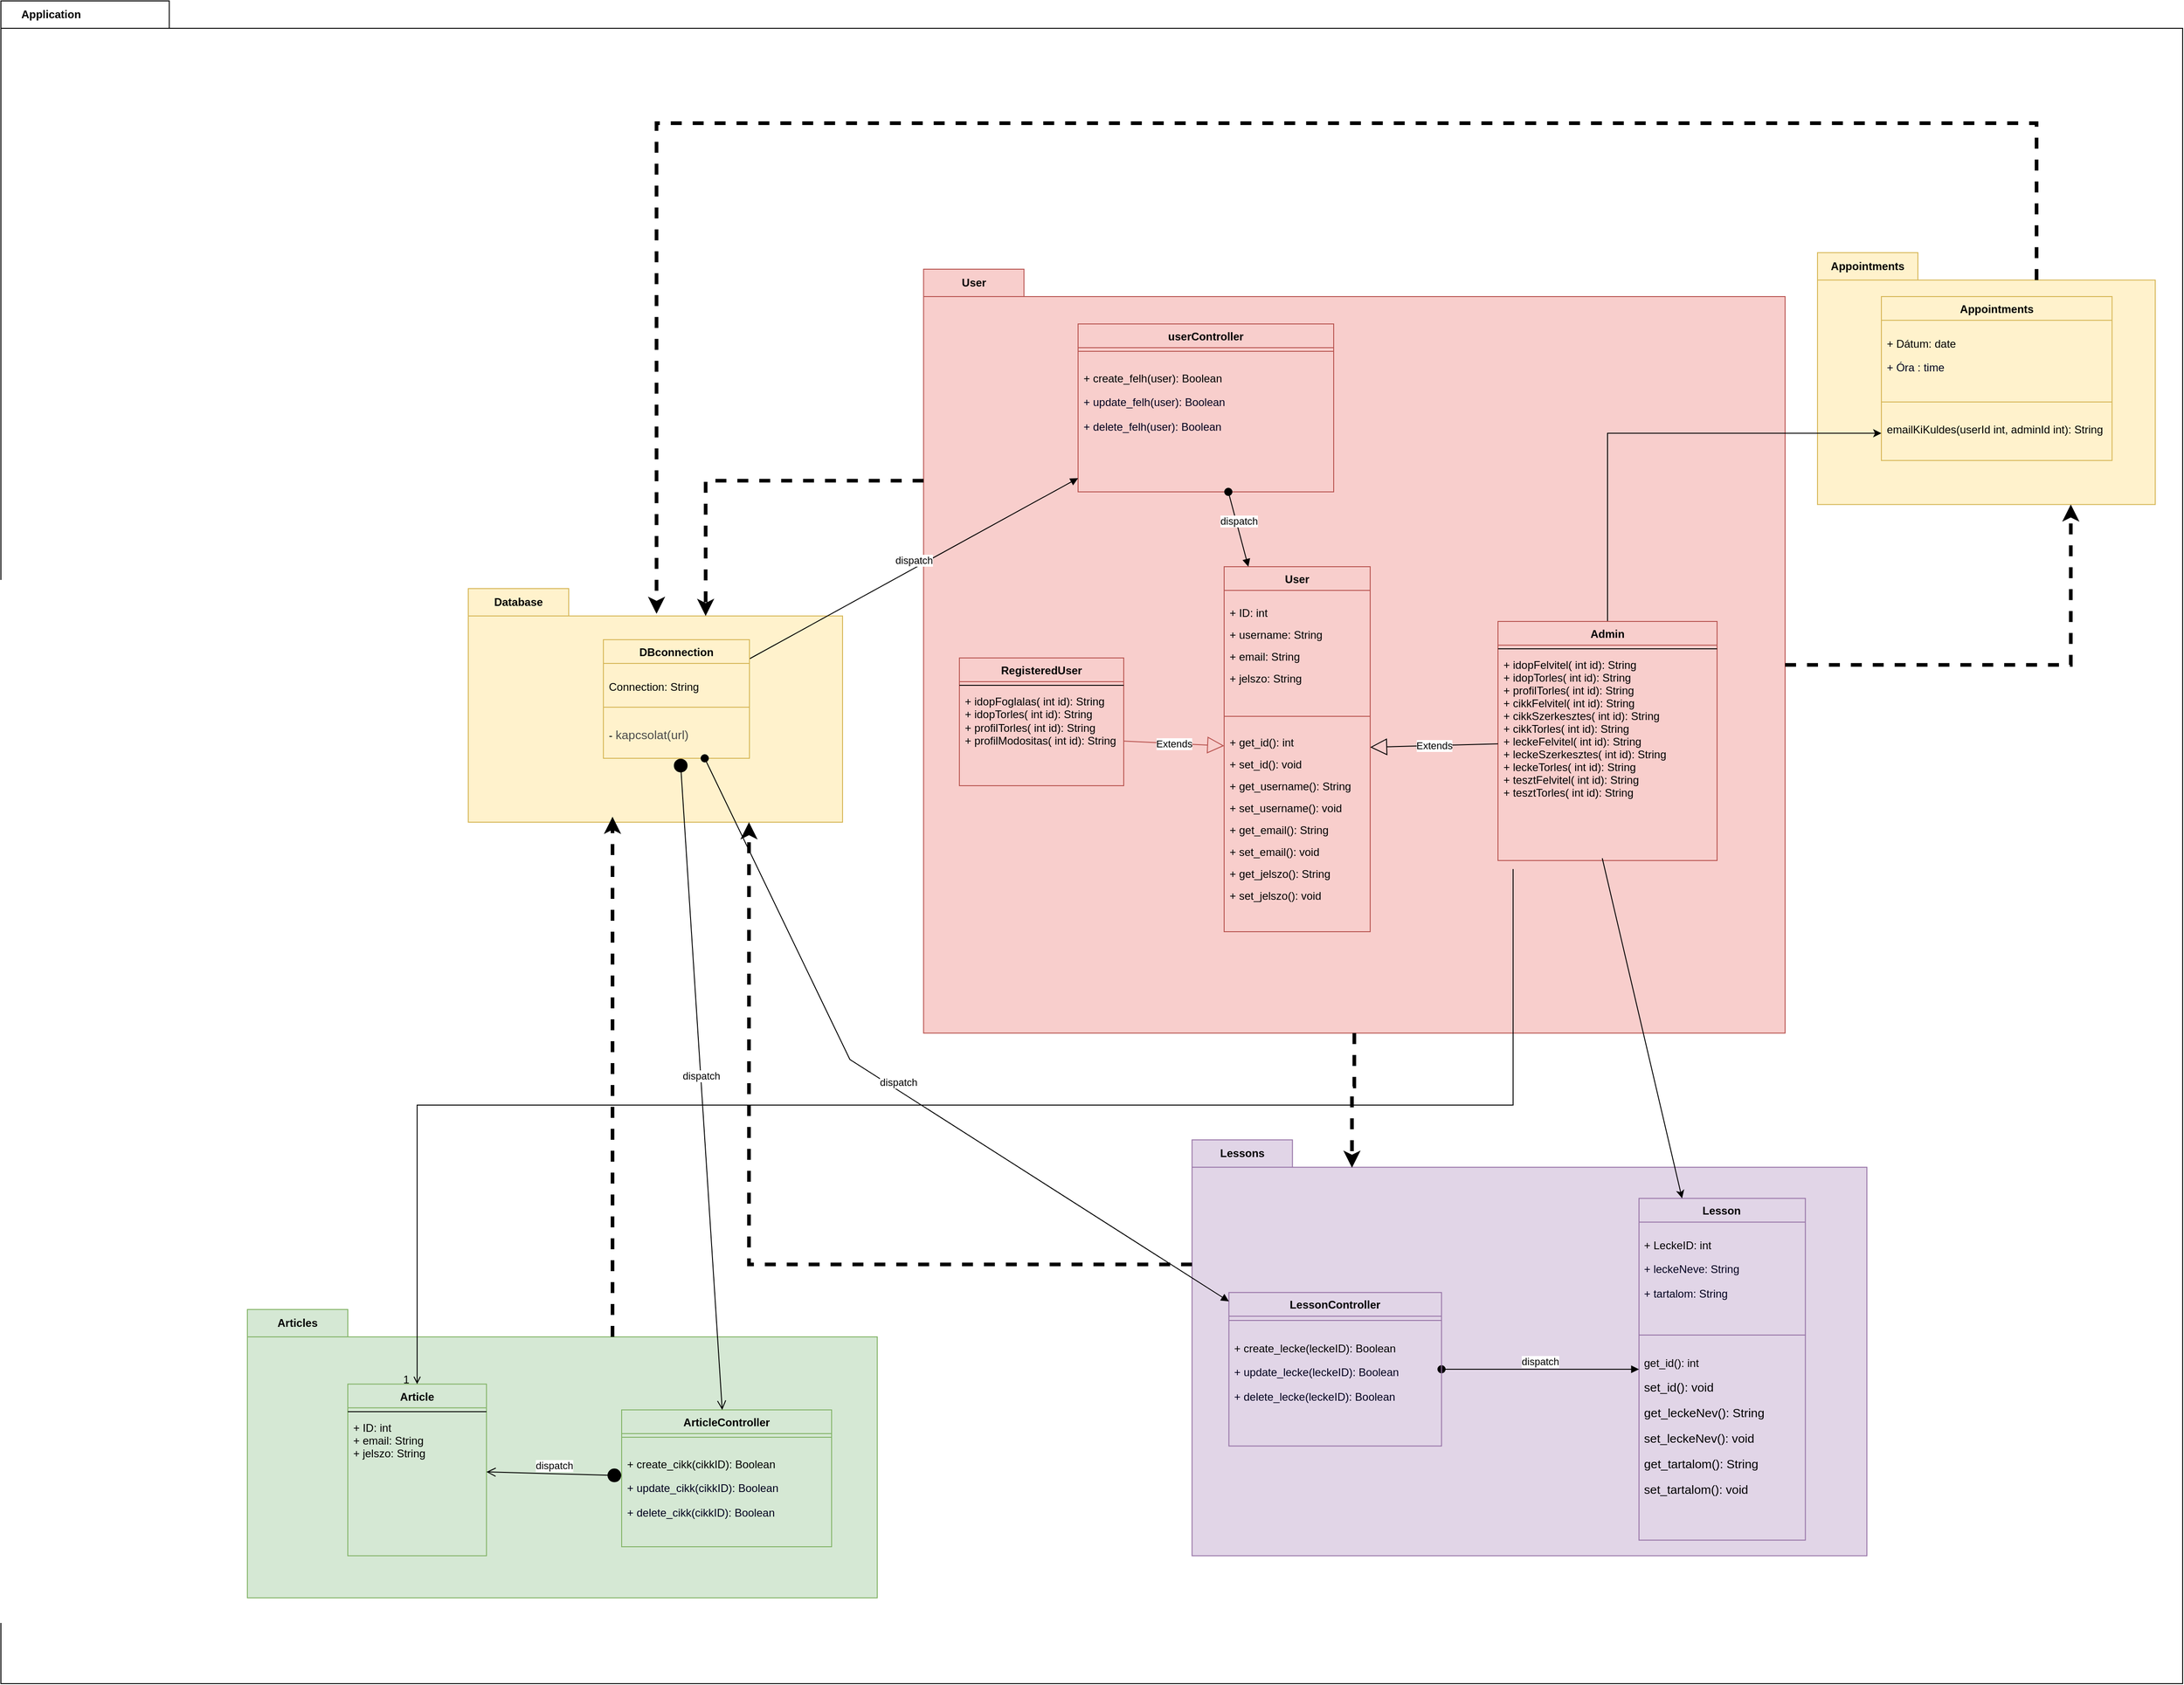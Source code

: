 <mxfile version="22.1.2" type="device">
  <diagram id="C5RBs43oDa-KdzZeNtuy" name="Page-1">
    <mxGraphModel dx="5624" dy="3674" grid="1" gridSize="10" guides="1" tooltips="1" connect="1" arrows="1" fold="1" page="1" pageScale="1" pageWidth="827" pageHeight="1169" math="0" shadow="0">
      <root>
        <mxCell id="WIyWlLk6GJQsqaUBKTNV-0" />
        <mxCell id="WIyWlLk6GJQsqaUBKTNV-1" parent="WIyWlLk6GJQsqaUBKTNV-0" />
        <mxCell id="w3dVgWBQvESu5otxrKPH-2" value="Application" style="shape=folder;fontStyle=1;tabWidth=110;tabHeight=30;tabPosition=left;html=1;boundedLbl=1;labelInHeader=1;container=1;collapsible=0;whiteSpace=wrap;" parent="WIyWlLk6GJQsqaUBKTNV-1" vertex="1">
          <mxGeometry x="-970" y="-390" width="2390" height="1844" as="geometry" />
        </mxCell>
        <mxCell id="w3dVgWBQvESu5otxrKPH-3" value="" style="html=1;strokeColor=none;resizeWidth=1;resizeHeight=1;fillColor=none;part=1;connectable=0;allowArrows=0;deletable=0;whiteSpace=wrap;" parent="w3dVgWBQvESu5otxrKPH-2" vertex="1">
          <mxGeometry width="2379.471" height="1175.206" relative="1" as="geometry">
            <mxPoint y="30" as="offset" />
          </mxGeometry>
        </mxCell>
        <mxCell id="w3dVgWBQvESu5otxrKPH-5" value="User" style="shape=folder;fontStyle=1;tabWidth=110;tabHeight=30;tabPosition=left;html=1;boundedLbl=1;labelInHeader=1;container=1;collapsible=0;whiteSpace=wrap;fillColor=#f8cecc;strokeColor=#b85450;" parent="w3dVgWBQvESu5otxrKPH-2" vertex="1">
          <mxGeometry x="1010.747" y="293.998" width="943.787" height="837.139" as="geometry" />
        </mxCell>
        <mxCell id="w3dVgWBQvESu5otxrKPH-6" value="" style="html=1;strokeColor=none;resizeWidth=1;resizeHeight=1;fillColor=none;part=1;connectable=0;allowArrows=0;deletable=0;whiteSpace=wrap;" parent="w3dVgWBQvESu5otxrKPH-5" vertex="1">
          <mxGeometry width="522.635" height="405.99" relative="1" as="geometry">
            <mxPoint y="30" as="offset" />
          </mxGeometry>
        </mxCell>
        <mxCell id="w3dVgWBQvESu5otxrKPH-31" value="Lessons" style="shape=folder;fontStyle=1;tabWidth=110;tabHeight=30;tabPosition=left;html=1;boundedLbl=1;labelInHeader=1;container=1;collapsible=0;whiteSpace=wrap;fillColor=#e1d5e7;strokeColor=#9673a6;" parent="w3dVgWBQvESu5otxrKPH-2" vertex="1">
          <mxGeometry x="1304.839" y="1248.15" width="739.28" height="455.773" as="geometry" />
        </mxCell>
        <mxCell id="w3dVgWBQvESu5otxrKPH-32" value="" style="html=1;strokeColor=none;resizeWidth=1;resizeHeight=1;fillColor=none;part=1;connectable=0;allowArrows=0;deletable=0;whiteSpace=wrap;" parent="w3dVgWBQvESu5otxrKPH-31" vertex="1">
          <mxGeometry width="739.28" height="319.041" relative="1" as="geometry">
            <mxPoint y="30" as="offset" />
          </mxGeometry>
        </mxCell>
        <mxCell id="JFg_Z9QKX0pmDsPN8sRP-8" value="Lesson" style="swimlane;fontStyle=1;align=center;verticalAlign=top;childLayout=stackLayout;horizontal=1;startSize=26;horizontalStack=0;resizeParent=1;resizeParentMax=0;resizeLast=0;collapsible=1;marginBottom=0;whiteSpace=wrap;html=1;fillColor=#e1d5e7;strokeColor=#9673a6;" parent="w3dVgWBQvESu5otxrKPH-2" vertex="1">
          <mxGeometry x="1794.449" y="1312.193" width="182.288" height="374.617" as="geometry" />
        </mxCell>
        <mxCell id="JFg_Z9QKX0pmDsPN8sRP-9" value="&lt;p dir=&quot;ltr&quot;&gt;&lt;font style=&quot;font-size: 12px;&quot;&gt;+ LeckeID: int&lt;/font&gt;&lt;/p&gt;&lt;p&gt;&lt;span style=&quot;color: rgb(0, 0, 29);&quot;&gt;&lt;font style=&quot;font-size: 12px;&quot;&gt;+ leckeNeve: String&lt;/font&gt;&lt;/span&gt;&lt;/p&gt;&lt;p&gt;&lt;span style=&quot;color: rgb(0, 0, 29);&quot;&gt;&lt;font style=&quot;font-size: 12px;&quot;&gt;+ tartalom: String&lt;/font&gt;&lt;/span&gt;&lt;/p&gt;" style="text;strokeColor=none;fillColor=none;align=left;verticalAlign=top;spacingLeft=4;spacingRight=4;overflow=hidden;rotatable=0;points=[[0,0.5],[1,0.5]];portConstraint=eastwest;whiteSpace=wrap;html=1;" parent="JFg_Z9QKX0pmDsPN8sRP-8" vertex="1">
          <mxGeometry y="26" width="182.288" height="119.264" as="geometry" />
        </mxCell>
        <mxCell id="JFg_Z9QKX0pmDsPN8sRP-10" value="" style="line;strokeWidth=1;fillColor=none;align=left;verticalAlign=middle;spacingTop=-1;spacingLeft=3;spacingRight=3;rotatable=0;labelPosition=right;points=[];portConstraint=eastwest;strokeColor=inherit;" parent="JFg_Z9QKX0pmDsPN8sRP-8" vertex="1">
          <mxGeometry y="145.264" width="182.288" height="9.174" as="geometry" />
        </mxCell>
        <mxCell id="JFg_Z9QKX0pmDsPN8sRP-11" value="&lt;p&gt;get_id(): int&lt;/p&gt;&lt;p&gt;&lt;span style=&quot;font-size: 10pt;&quot;&gt;set_id(): void&lt;/span&gt;&lt;/p&gt;&lt;p&gt;&lt;span style=&quot;font-size: 10pt;&quot;&gt;get_leckeNev(): String&lt;/span&gt;&lt;/p&gt;&lt;p&gt;&lt;span style=&quot;font-size: 10pt;&quot;&gt;set_leckeNev(): void&lt;/span&gt;&lt;/p&gt;&lt;p&gt;&lt;span style=&quot;font-size: 10pt;&quot;&gt;get_tartalom(): String&lt;/span&gt;&lt;/p&gt;&lt;p&gt;&lt;span style=&quot;font-size: 10pt;&quot;&gt;set_tartalom(): void&lt;/span&gt;&lt;/p&gt;" style="text;strokeColor=none;fillColor=none;align=left;verticalAlign=top;spacingLeft=4;spacingRight=4;overflow=hidden;rotatable=0;points=[[0,0.5],[1,0.5]];portConstraint=eastwest;whiteSpace=wrap;html=1;" parent="JFg_Z9QKX0pmDsPN8sRP-8" vertex="1">
          <mxGeometry y="154.438" width="182.288" height="220.179" as="geometry" />
        </mxCell>
        <mxCell id="JFg_Z9QKX0pmDsPN8sRP-43" value="dispatch" style="html=1;verticalAlign=bottom;startArrow=oval;startFill=1;endArrow=block;startSize=8;curved=0;rounded=0;" parent="w3dVgWBQvESu5otxrKPH-2" source="JFg_Z9QKX0pmDsPN8sRP-37" target="JFg_Z9QKX0pmDsPN8sRP-8" edge="1">
          <mxGeometry width="60" relative="1" as="geometry">
            <mxPoint x="1093.729" y="1438.045" as="sourcePoint" />
            <mxPoint x="1154.492" y="1438.045" as="targetPoint" />
          </mxGeometry>
        </mxCell>
        <mxCell id="JFg_Z9QKX0pmDsPN8sRP-37" value="LessonController" style="swimlane;fontStyle=1;align=center;verticalAlign=top;childLayout=stackLayout;horizontal=1;startSize=26;horizontalStack=0;resizeParent=1;resizeParentMax=0;resizeLast=0;collapsible=1;marginBottom=0;whiteSpace=wrap;html=1;fillColor=#e1d5e7;strokeColor=#9673a6;" parent="w3dVgWBQvESu5otxrKPH-2" vertex="1">
          <mxGeometry x="1345.22" y="1415.402" width="232.924" height="168.199" as="geometry" />
        </mxCell>
        <mxCell id="JFg_Z9QKX0pmDsPN8sRP-39" value="" style="line;strokeWidth=1;fillColor=none;align=left;verticalAlign=middle;spacingTop=-1;spacingLeft=3;spacingRight=3;rotatable=0;labelPosition=right;points=[];portConstraint=eastwest;strokeColor=inherit;" parent="JFg_Z9QKX0pmDsPN8sRP-37" vertex="1">
          <mxGeometry y="26" width="232.924" height="9.174" as="geometry" />
        </mxCell>
        <mxCell id="JFg_Z9QKX0pmDsPN8sRP-40" value="&lt;p style=&quot;text-align: left&quot;&gt;&lt;font style=&quot;font-size: 12px;&quot;&gt;+ create_lecke(leckeID): Boolean&lt;/font&gt;&lt;/p&gt;&lt;p style=&quot;text-align: left&quot;&gt;&lt;span style=&quot;color: rgb(0, 0, 29);&quot;&gt;&lt;font style=&quot;font-size: 12px;&quot;&gt;+ update_lecke(leckeID): Boolean&lt;/font&gt;&lt;/span&gt;&lt;/p&gt;&lt;p data-pm-slice=&quot;1 1 [&amp;quot;tiptapChildEditor&amp;quot;,{&amp;quot;id&amp;quot;:&amp;quot;730383d2-31f5-4144-9543-b758855d069b&amp;quot;,&amp;quot;shapeId&amp;quot;:&amp;quot;abP6FwlQP2a&amp;quot;,&amp;quot;textId&amp;quot;:&amp;quot;functionSectionText&amp;quot;}]&quot;&gt;&lt;/p&gt;&lt;p style=&quot;text-align: left&quot;&gt;&lt;span style=&quot;color: rgb(0, 0, 29);&quot;&gt;&lt;font style=&quot;font-size: 12px;&quot;&gt;+ delete_lecke(leckeID): Boolean&lt;/font&gt;&lt;/span&gt;&lt;/p&gt;" style="text;strokeColor=none;fillColor=none;align=left;verticalAlign=top;spacingLeft=4;spacingRight=4;overflow=hidden;rotatable=0;points=[[0,0.5],[1,0.5]];portConstraint=eastwest;whiteSpace=wrap;html=1;" parent="JFg_Z9QKX0pmDsPN8sRP-37" vertex="1">
          <mxGeometry y="35.174" width="232.924" height="133.025" as="geometry" />
        </mxCell>
        <mxCell id="w3dVgWBQvESu5otxrKPH-41" value="Articles" style="shape=folder;fontStyle=1;tabWidth=110;tabHeight=30;tabPosition=left;html=1;boundedLbl=1;labelInHeader=1;container=1;collapsible=0;whiteSpace=wrap;fillColor=#d5e8d4;strokeColor=#82b366;" parent="w3dVgWBQvESu5otxrKPH-2" vertex="1">
          <mxGeometry x="270" y="1434" width="690" height="316" as="geometry" />
        </mxCell>
        <mxCell id="w3dVgWBQvESu5otxrKPH-42" value="" style="html=1;strokeColor=none;resizeWidth=1;resizeHeight=1;fillColor=none;part=1;connectable=0;allowArrows=0;deletable=0;whiteSpace=wrap;" parent="w3dVgWBQvESu5otxrKPH-41" vertex="1">
          <mxGeometry width="690" height="221.2" relative="1" as="geometry">
            <mxPoint y="30" as="offset" />
          </mxGeometry>
        </mxCell>
        <mxCell id="zkfFHV4jXpPFQw0GAbJ--17" value="Article" style="swimlane;fontStyle=1;align=center;verticalAlign=top;childLayout=stackLayout;horizontal=1;startSize=26;horizontalStack=0;resizeParent=1;resizeLast=0;collapsible=1;marginBottom=0;rounded=0;shadow=0;strokeWidth=1;fillColor=#d5e8d4;strokeColor=#82b366;" parent="w3dVgWBQvESu5otxrKPH-2" vertex="1">
          <mxGeometry x="380.004" y="1515.759" width="151.907" height="188.163" as="geometry">
            <mxRectangle x="550" y="140" width="160" height="26" as="alternateBounds" />
          </mxGeometry>
        </mxCell>
        <mxCell id="zkfFHV4jXpPFQw0GAbJ--23" value="" style="line;html=1;strokeWidth=1;align=left;verticalAlign=middle;spacingTop=-1;spacingLeft=3;spacingRight=3;rotatable=0;labelPosition=right;points=[];portConstraint=eastwest;" parent="zkfFHV4jXpPFQw0GAbJ--17" vertex="1">
          <mxGeometry y="26" width="151.907" height="8.363" as="geometry" />
        </mxCell>
        <mxCell id="zkfFHV4jXpPFQw0GAbJ--24" value="+ ID: int&#xa;+ email: String&#xa;+ jelszo: String" style="text;align=left;verticalAlign=top;spacingLeft=4;spacingRight=4;overflow=hidden;rotatable=0;points=[[0,0.5],[1,0.5]];portConstraint=eastwest;" parent="zkfFHV4jXpPFQw0GAbJ--17" vertex="1">
          <mxGeometry y="34.363" width="151.907" height="152.621" as="geometry" />
        </mxCell>
        <mxCell id="JFg_Z9QKX0pmDsPN8sRP-49" value="dispatch" style="html=1;verticalAlign=bottom;startArrow=circle;startFill=1;endArrow=open;startSize=6;endSize=8;curved=0;rounded=0;" parent="w3dVgWBQvESu5otxrKPH-2" source="JFg_Z9QKX0pmDsPN8sRP-45" target="zkfFHV4jXpPFQw0GAbJ--17" edge="1">
          <mxGeometry width="80" relative="1" as="geometry">
            <mxPoint x="1070" y="1254" as="sourcePoint" />
            <mxPoint x="1150" y="1254" as="targetPoint" />
            <Array as="points">
              <mxPoint x="604" y="1614" />
            </Array>
          </mxGeometry>
        </mxCell>
        <mxCell id="JFg_Z9QKX0pmDsPN8sRP-45" value="ArticleController" style="swimlane;fontStyle=1;align=center;verticalAlign=top;childLayout=stackLayout;horizontal=1;startSize=26;horizontalStack=0;resizeParent=1;resizeParentMax=0;resizeLast=0;collapsible=1;marginBottom=0;whiteSpace=wrap;html=1;fillColor=#d5e8d4;strokeColor=#82b366;" parent="w3dVgWBQvESu5otxrKPH-2" vertex="1">
          <mxGeometry x="680" y="1544" width="230" height="150" as="geometry" />
        </mxCell>
        <mxCell id="JFg_Z9QKX0pmDsPN8sRP-46" value="" style="line;strokeWidth=1;fillColor=none;align=left;verticalAlign=middle;spacingTop=-1;spacingLeft=3;spacingRight=3;rotatable=0;labelPosition=right;points=[];portConstraint=eastwest;strokeColor=inherit;" parent="JFg_Z9QKX0pmDsPN8sRP-45" vertex="1">
          <mxGeometry y="26" width="230" height="8" as="geometry" />
        </mxCell>
        <mxCell id="JFg_Z9QKX0pmDsPN8sRP-47" value="&lt;p style=&quot;text-align: left&quot;&gt;&lt;font style=&quot;font-size: 12px;&quot;&gt;+ create_cikk(cikkID): Boolean&lt;/font&gt;&lt;/p&gt;&lt;p style=&quot;text-align: left&quot;&gt;&lt;span style=&quot;color: rgb(0, 0, 29);&quot;&gt;&lt;font style=&quot;font-size: 12px;&quot;&gt;+ update_cikk(cikkID): Boolean&lt;/font&gt;&lt;/span&gt;&lt;/p&gt;&lt;p style=&quot;text-align: left&quot;&gt;&lt;/p&gt;&lt;p style=&quot;text-align: left&quot;&gt;&lt;span style=&quot;color: rgb(0, 0, 29);&quot;&gt;&lt;font style=&quot;font-size: 12px;&quot;&gt;+ delete_cikk(cikkID): Boolean&lt;/font&gt;&lt;/span&gt;&lt;/p&gt;" style="text;strokeColor=none;fillColor=none;align=left;verticalAlign=top;spacingLeft=4;spacingRight=4;overflow=hidden;rotatable=0;points=[[0,0.5],[1,0.5]];portConstraint=eastwest;whiteSpace=wrap;html=1;" parent="JFg_Z9QKX0pmDsPN8sRP-45" vertex="1">
          <mxGeometry y="34" width="230" height="116" as="geometry" />
        </mxCell>
        <mxCell id="w3dVgWBQvESu5otxrKPH-45" value="Database" style="shape=folder;fontStyle=1;tabWidth=110;tabHeight=30;tabPosition=left;html=1;boundedLbl=1;labelInHeader=1;container=1;collapsible=0;whiteSpace=wrap;fillColor=#fff2cc;strokeColor=#d6b656;" parent="w3dVgWBQvESu5otxrKPH-2" vertex="1">
          <mxGeometry x="512" y="644" width="410" height="256" as="geometry" />
        </mxCell>
        <mxCell id="w3dVgWBQvESu5otxrKPH-46" value="" style="html=1;strokeColor=none;resizeWidth=1;resizeHeight=1;fillColor=none;part=1;connectable=0;allowArrows=0;deletable=0;whiteSpace=wrap;" parent="w3dVgWBQvESu5otxrKPH-45" vertex="1">
          <mxGeometry width="410" height="179.2" relative="1" as="geometry">
            <mxPoint y="30" as="offset" />
          </mxGeometry>
        </mxCell>
        <mxCell id="w3dVgWBQvESu5otxrKPH-47" value="Appointments" style="shape=folder;fontStyle=1;tabWidth=110;tabHeight=30;tabPosition=left;html=1;boundedLbl=1;labelInHeader=1;container=1;collapsible=0;whiteSpace=wrap;fillColor=#fff2cc;strokeColor=#d6b656;" parent="w3dVgWBQvESu5otxrKPH-2" vertex="1">
          <mxGeometry x="1990" y="275.83" width="370" height="276" as="geometry" />
        </mxCell>
        <mxCell id="w3dVgWBQvESu5otxrKPH-48" value="" style="html=1;strokeColor=none;resizeWidth=1;resizeHeight=1;fillColor=none;part=1;connectable=0;allowArrows=0;deletable=0;whiteSpace=wrap;" parent="w3dVgWBQvESu5otxrKPH-47" vertex="1">
          <mxGeometry width="370" height="193.2" relative="1" as="geometry">
            <mxPoint y="30" as="offset" />
          </mxGeometry>
        </mxCell>
        <mxCell id="JFg_Z9QKX0pmDsPN8sRP-16" value="Appointments" style="swimlane;fontStyle=1;align=center;verticalAlign=top;childLayout=stackLayout;horizontal=1;startSize=26;horizontalStack=0;resizeParent=1;resizeParentMax=0;resizeLast=0;collapsible=1;marginBottom=0;whiteSpace=wrap;html=1;fillColor=#fff2cc;strokeColor=#d6b656;" parent="w3dVgWBQvESu5otxrKPH-2" vertex="1">
          <mxGeometry x="2059.996" y="323.996" width="252.687" height="179.667" as="geometry" />
        </mxCell>
        <mxCell id="JFg_Z9QKX0pmDsPN8sRP-17" value="&lt;p dir=&quot;ltr&quot;&gt;&lt;font style=&quot;font-size: 12px;&quot;&gt;+ Dátum: date&lt;/font&gt;&lt;/p&gt;&lt;p&gt;&lt;span style=&quot;color: rgb(0, 0, 29);&quot;&gt;&lt;font style=&quot;font-size: 12px;&quot;&gt;+ Óra : time&lt;/font&gt;&lt;/span&gt;&lt;/p&gt;" style="text;strokeColor=none;fillColor=none;align=left;verticalAlign=top;spacingLeft=4;spacingRight=4;overflow=hidden;rotatable=0;points=[[0,0.5],[1,0.5]];portConstraint=eastwest;whiteSpace=wrap;html=1;" parent="JFg_Z9QKX0pmDsPN8sRP-16" vertex="1">
          <mxGeometry y="26" width="252.687" height="84.861" as="geometry" />
        </mxCell>
        <mxCell id="JFg_Z9QKX0pmDsPN8sRP-18" value="" style="line;strokeWidth=1;fillColor=none;align=left;verticalAlign=middle;spacingTop=-1;spacingLeft=3;spacingRight=3;rotatable=0;labelPosition=right;points=[];portConstraint=eastwest;strokeColor=inherit;" parent="JFg_Z9QKX0pmDsPN8sRP-16" vertex="1">
          <mxGeometry y="110.861" width="252.687" height="9.174" as="geometry" />
        </mxCell>
        <mxCell id="JFg_Z9QKX0pmDsPN8sRP-19" value="&lt;p data-pm-slice=&quot;1 1 [&amp;quot;tiptapChildEditor&amp;quot;,{&amp;quot;id&amp;quot;:&amp;quot;7b0293be-7391-484d-9000-76150fa5221f&amp;quot;,&amp;quot;shapeId&amp;quot;:&amp;quot;D4BE0lapv9o&amp;quot;,&amp;quot;textId&amp;quot;:&amp;quot;functionSectionText&amp;quot;},&amp;quot;bulletList&amp;quot;,{&amp;quot;dir&amp;quot;:null},&amp;quot;listItem&amp;quot;,{}]&quot;&gt;emailKiKuldes(userId int, adminId int): String&lt;/p&gt;" style="text;strokeColor=none;fillColor=none;align=left;verticalAlign=top;spacingLeft=4;spacingRight=4;overflow=hidden;rotatable=0;points=[[0,0.5],[1,0.5]];portConstraint=eastwest;whiteSpace=wrap;html=1;" parent="JFg_Z9QKX0pmDsPN8sRP-16" vertex="1">
          <mxGeometry y="120.035" width="252.687" height="59.632" as="geometry" />
        </mxCell>
        <mxCell id="w3dVgWBQvESu5otxrKPH-53" style="edgeStyle=orthogonalEdgeStyle;rounded=0;orthogonalLoop=1;jettySize=auto;html=1;exitX=0;exitY=0;exitDx=240;exitDy=30;exitPerimeter=0;entryX=0.503;entryY=0.108;entryDx=0;entryDy=0;entryPerimeter=0;dashed=1;strokeWidth=4;" parent="w3dVgWBQvESu5otxrKPH-2" source="w3dVgWBQvESu5otxrKPH-47" target="w3dVgWBQvESu5otxrKPH-45" edge="1">
          <mxGeometry relative="1" as="geometry">
            <Array as="points">
              <mxPoint x="2230" y="134" />
              <mxPoint x="718" y="134" />
            </Array>
          </mxGeometry>
        </mxCell>
        <mxCell id="w3dVgWBQvESu5otxrKPH-54" style="edgeStyle=orthogonalEdgeStyle;rounded=0;orthogonalLoop=1;jettySize=auto;html=1;exitX=0;exitY=0;exitDx=0;exitDy=231.785;exitPerimeter=0;entryX=0;entryY=0;entryDx=260;entryDy=30;entryPerimeter=0;strokeWidth=4;dashed=1;" parent="w3dVgWBQvESu5otxrKPH-2" source="w3dVgWBQvESu5otxrKPH-5" target="w3dVgWBQvESu5otxrKPH-45" edge="1">
          <mxGeometry relative="1" as="geometry">
            <Array as="points">
              <mxPoint x="772" y="526" />
            </Array>
          </mxGeometry>
        </mxCell>
        <mxCell id="w3dVgWBQvESu5otxrKPH-55" style="edgeStyle=orthogonalEdgeStyle;rounded=0;orthogonalLoop=1;jettySize=auto;html=1;exitX=0;exitY=0;exitDx=400;exitDy=30;exitPerimeter=0;strokeWidth=4;dashed=1;" parent="w3dVgWBQvESu5otxrKPH-2" source="w3dVgWBQvESu5otxrKPH-41" edge="1">
          <mxGeometry relative="1" as="geometry">
            <mxPoint x="670" y="894" as="targetPoint" />
            <Array as="points">
              <mxPoint x="670" y="894" />
            </Array>
          </mxGeometry>
        </mxCell>
        <mxCell id="w3dVgWBQvESu5otxrKPH-56" style="edgeStyle=orthogonalEdgeStyle;rounded=0;orthogonalLoop=1;jettySize=auto;html=1;exitX=0;exitY=0;exitDx=0;exitDy=136.443;exitPerimeter=0;entryX=0.75;entryY=1;entryDx=0;entryDy=0;entryPerimeter=0;strokeWidth=4;dashed=1;" parent="w3dVgWBQvESu5otxrKPH-2" source="w3dVgWBQvESu5otxrKPH-31" target="w3dVgWBQvESu5otxrKPH-45" edge="1">
          <mxGeometry relative="1" as="geometry" />
        </mxCell>
        <mxCell id="w3dVgWBQvESu5otxrKPH-58" style="edgeStyle=orthogonalEdgeStyle;rounded=0;orthogonalLoop=1;jettySize=auto;html=1;exitX=0.5;exitY=1;exitDx=0;exitDy=0;exitPerimeter=0;entryX=0.237;entryY=0.067;entryDx=0;entryDy=0;entryPerimeter=0;strokeWidth=4;dashed=1;" parent="w3dVgWBQvESu5otxrKPH-2" source="w3dVgWBQvESu5otxrKPH-5" target="w3dVgWBQvESu5otxrKPH-31" edge="1">
          <mxGeometry relative="1" as="geometry" />
        </mxCell>
        <mxCell id="w3dVgWBQvESu5otxrKPH-59" style="edgeStyle=orthogonalEdgeStyle;rounded=0;orthogonalLoop=1;jettySize=auto;html=1;exitX=0;exitY=0;exitDx=943.787;exitDy=433.57;exitPerimeter=0;entryX=0.75;entryY=1;entryDx=0;entryDy=0;entryPerimeter=0;strokeWidth=4;dashed=1;" parent="w3dVgWBQvESu5otxrKPH-2" source="w3dVgWBQvESu5otxrKPH-5" target="w3dVgWBQvESu5otxrKPH-47" edge="1">
          <mxGeometry relative="1" as="geometry" />
        </mxCell>
        <mxCell id="JFg_Z9QKX0pmDsPN8sRP-20" style="edgeStyle=orthogonalEdgeStyle;rounded=0;orthogonalLoop=1;jettySize=auto;html=1;" parent="WIyWlLk6GJQsqaUBKTNV-1" source="zkfFHV4jXpPFQw0GAbJ--0" target="JFg_Z9QKX0pmDsPN8sRP-19" edge="1">
          <mxGeometry relative="1" as="geometry" />
        </mxCell>
        <mxCell id="zkfFHV4jXpPFQw0GAbJ--0" value="Admin" style="swimlane;fontStyle=1;align=center;verticalAlign=top;childLayout=stackLayout;horizontal=1;startSize=26;horizontalStack=0;resizeParent=1;resizeLast=0;collapsible=1;marginBottom=0;rounded=0;shadow=0;strokeWidth=1;fillColor=#f8cecc;strokeColor=#b85450;" parent="WIyWlLk6GJQsqaUBKTNV-1" vertex="1">
          <mxGeometry x="670" y="290" width="240" height="262" as="geometry">
            <mxRectangle x="230" y="140" width="160" height="26" as="alternateBounds" />
          </mxGeometry>
        </mxCell>
        <mxCell id="zkfFHV4jXpPFQw0GAbJ--4" value="" style="line;html=1;strokeWidth=1;align=left;verticalAlign=middle;spacingTop=-1;spacingLeft=3;spacingRight=3;rotatable=0;labelPosition=right;points=[];portConstraint=eastwest;" parent="zkfFHV4jXpPFQw0GAbJ--0" vertex="1">
          <mxGeometry y="26" width="240" height="8" as="geometry" />
        </mxCell>
        <mxCell id="zkfFHV4jXpPFQw0GAbJ--5" value="+ idopFelvitel( int id): String&#xa;+ idopTorles( int id): String&#xa;+ profilTorles( int id): String&#xa;+ cikkFelvitel( int id): String&#xa;+ cikkSzerkesztes( int id): String&#xa;+ cikkTorles( int id): String&#xa;+ leckeFelvitel( int id): String&#xa;+ leckeSzerkesztes( int id): String&#xa;+ leckeTorles( int id): String&#xa;+ tesztFelvitel( int id): String&#xa;+ tesztTorles( int id): String" style="text;align=left;verticalAlign=top;spacingLeft=4;spacingRight=4;overflow=hidden;rotatable=0;points=[[0,0.5],[1,0.5]];portConstraint=eastwest;fontFamily=Helvetica;spacing=2;spacingBottom=1;" parent="zkfFHV4jXpPFQw0GAbJ--0" vertex="1">
          <mxGeometry y="34" width="240" height="228" as="geometry" />
        </mxCell>
        <mxCell id="zkfFHV4jXpPFQw0GAbJ--6" value="RegisteredUser" style="swimlane;fontStyle=1;align=center;verticalAlign=top;childLayout=stackLayout;horizontal=1;startSize=26;horizontalStack=0;resizeParent=1;resizeLast=0;collapsible=1;marginBottom=0;rounded=0;shadow=0;strokeWidth=1;fillColor=#f8cecc;strokeColor=#b85450;" parent="WIyWlLk6GJQsqaUBKTNV-1" vertex="1">
          <mxGeometry x="80" y="330" width="180" height="140" as="geometry">
            <mxRectangle x="130" y="380" width="160" height="26" as="alternateBounds" />
          </mxGeometry>
        </mxCell>
        <mxCell id="zkfFHV4jXpPFQw0GAbJ--9" value="" style="line;html=1;strokeWidth=1;align=left;verticalAlign=middle;spacingTop=-1;spacingLeft=3;spacingRight=3;rotatable=0;labelPosition=right;points=[];portConstraint=eastwest;" parent="zkfFHV4jXpPFQw0GAbJ--6" vertex="1">
          <mxGeometry y="26" width="180" height="8" as="geometry" />
        </mxCell>
        <mxCell id="zkfFHV4jXpPFQw0GAbJ--10" value="+ idopFoglalas( int id): String&lt;br&gt;+ idopTorles( int id): String&lt;br&gt;+ profilTorles( int id): String&lt;br&gt;+ profilModositas( int id): String" style="text;align=left;verticalAlign=top;spacingLeft=4;spacingRight=4;overflow=hidden;rotatable=0;points=[[0,0.5],[1,0.5]];portConstraint=eastwest;fontStyle=0;html=1;labelBackgroundColor=none;spacingBottom=0;" parent="zkfFHV4jXpPFQw0GAbJ--6" vertex="1">
          <mxGeometry y="34" width="180" height="106" as="geometry" />
        </mxCell>
        <mxCell id="JFg_Z9QKX0pmDsPN8sRP-0" value="User" style="swimlane;fontStyle=1;align=center;verticalAlign=top;childLayout=stackLayout;horizontal=1;startSize=26;horizontalStack=0;resizeParent=1;resizeParentMax=0;resizeLast=0;collapsible=1;marginBottom=0;whiteSpace=wrap;html=1;fillColor=#f8cecc;strokeColor=#b85450;" parent="WIyWlLk6GJQsqaUBKTNV-1" vertex="1">
          <mxGeometry x="370" y="230" width="160" height="400" as="geometry" />
        </mxCell>
        <mxCell id="JFg_Z9QKX0pmDsPN8sRP-1" value="&lt;p style=&quot;line-height: 100%;&quot;&gt;&lt;font style=&quot;font-size: 12px;&quot;&gt;+ ID: int&lt;/font&gt;&lt;/p&gt;&lt;p style=&quot;line-height: 100%;&quot;&gt;&lt;font style=&quot;font-size: 12px;&quot;&gt;+ username: String&lt;/font&gt;&lt;/p&gt;&lt;p style=&quot;line-height: 100%;&quot;&gt;&lt;font style=&quot;font-size: 12px;&quot;&gt;+ email: String&lt;/font&gt;&lt;/p&gt;&lt;p style=&quot;line-height: 100%;&quot;&gt;&lt;font style=&quot;font-size: 12px;&quot;&gt;+ jelszo: String&lt;/font&gt;&lt;/p&gt;" style="text;strokeColor=none;fillColor=none;align=left;verticalAlign=top;spacingLeft=4;spacingRight=4;overflow=hidden;rotatable=0;points=[[0,0.5],[1,0.5]];portConstraint=eastwest;whiteSpace=wrap;html=1;" parent="JFg_Z9QKX0pmDsPN8sRP-0" vertex="1">
          <mxGeometry y="26" width="160" height="134" as="geometry" />
        </mxCell>
        <mxCell id="JFg_Z9QKX0pmDsPN8sRP-2" value="" style="line;strokeWidth=1;fillColor=none;align=left;verticalAlign=middle;spacingTop=-1;spacingLeft=3;spacingRight=3;rotatable=0;labelPosition=right;points=[];portConstraint=eastwest;strokeColor=inherit;" parent="JFg_Z9QKX0pmDsPN8sRP-0" vertex="1">
          <mxGeometry y="160" width="160" height="8" as="geometry" />
        </mxCell>
        <mxCell id="JFg_Z9QKX0pmDsPN8sRP-3" value="&lt;p style=&quot;line-height: 100%;&quot;&gt;&lt;font style=&quot;font-size: 12px;&quot;&gt;+ get_id(): int&lt;/font&gt;&lt;/p&gt;&lt;p style=&quot;line-height: 100%;&quot;&gt;&lt;font style=&quot;font-size: 12px;&quot;&gt;+ set_id(): void&lt;/font&gt;&lt;/p&gt;&lt;p style=&quot;line-height: 100%;&quot;&gt;&lt;font style=&quot;font-size: 12px;&quot;&gt;+ get_username(): String&lt;/font&gt;&lt;/p&gt;&lt;p style=&quot;line-height: 100%;&quot;&gt;&lt;font style=&quot;font-size: 12px;&quot;&gt;+ set_username(): void&lt;/font&gt;&lt;/p&gt;&lt;p style=&quot;line-height: 100%;&quot;&gt;&lt;font style=&quot;font-size: 12px;&quot;&gt;+ get_email(): String&lt;/font&gt;&lt;/p&gt;&lt;p style=&quot;line-height: 100%;&quot;&gt;&lt;font style=&quot;font-size: 12px;&quot;&gt;+ set_email(): void&lt;/font&gt;&lt;/p&gt;&lt;p style=&quot;line-height: 100%;&quot;&gt;&lt;font style=&quot;font-size: 12px;&quot;&gt;+ get_jelszo(): String&lt;/font&gt;&lt;/p&gt;&lt;p style=&quot;line-height: 100%;&quot;&gt;&lt;font style=&quot;font-size: 12px;&quot;&gt;+ set_jelszo(): void&lt;/font&gt;&lt;/p&gt;&lt;p&gt;&lt;/p&gt;" style="text;strokeColor=none;fillColor=none;align=left;verticalAlign=top;spacingLeft=4;spacingRight=4;overflow=hidden;rotatable=0;points=[[0,0.5],[1,0.5]];portConstraint=eastwest;whiteSpace=wrap;html=1;" parent="JFg_Z9QKX0pmDsPN8sRP-0" vertex="1">
          <mxGeometry y="168" width="160" height="232" as="geometry" />
        </mxCell>
        <mxCell id="JFg_Z9QKX0pmDsPN8sRP-6" value="Extends" style="endArrow=block;endSize=16;endFill=0;html=1;rounded=0;" parent="WIyWlLk6GJQsqaUBKTNV-1" source="zkfFHV4jXpPFQw0GAbJ--0" target="JFg_Z9QKX0pmDsPN8sRP-0" edge="1">
          <mxGeometry width="160" relative="1" as="geometry">
            <mxPoint x="330" y="400" as="sourcePoint" />
            <mxPoint x="490" y="400" as="targetPoint" />
          </mxGeometry>
        </mxCell>
        <mxCell id="JFg_Z9QKX0pmDsPN8sRP-7" value="Extends" style="endArrow=block;endSize=16;endFill=0;html=1;rounded=0;fillColor=#f8cecc;strokeColor=#b85450;" parent="WIyWlLk6GJQsqaUBKTNV-1" source="zkfFHV4jXpPFQw0GAbJ--10" target="JFg_Z9QKX0pmDsPN8sRP-0" edge="1">
          <mxGeometry width="160" relative="1" as="geometry">
            <mxPoint x="330" y="400" as="sourcePoint" />
            <mxPoint x="490" y="400" as="targetPoint" />
          </mxGeometry>
        </mxCell>
        <mxCell id="JFg_Z9QKX0pmDsPN8sRP-21" value="userController" style="swimlane;fontStyle=1;align=center;verticalAlign=top;childLayout=stackLayout;horizontal=1;startSize=26;horizontalStack=0;resizeParent=1;resizeParentMax=0;resizeLast=0;collapsible=1;marginBottom=0;whiteSpace=wrap;html=1;fillColor=#f8cecc;strokeColor=#b85450;" parent="WIyWlLk6GJQsqaUBKTNV-1" vertex="1">
          <mxGeometry x="210" y="-36" width="280" height="184" as="geometry" />
        </mxCell>
        <mxCell id="JFg_Z9QKX0pmDsPN8sRP-23" value="" style="line;strokeWidth=1;fillColor=none;align=left;verticalAlign=middle;spacingTop=-1;spacingLeft=3;spacingRight=3;rotatable=0;labelPosition=right;points=[];portConstraint=eastwest;strokeColor=inherit;" parent="JFg_Z9QKX0pmDsPN8sRP-21" vertex="1">
          <mxGeometry y="26" width="280" height="8" as="geometry" />
        </mxCell>
        <mxCell id="JFg_Z9QKX0pmDsPN8sRP-24" value="&lt;p&gt;&lt;font style=&quot;font-size: 12px;&quot;&gt;+ create_felh(user): Boolean&lt;/font&gt;&lt;/p&gt;&lt;p&gt;&lt;span style=&quot;color: rgb(0, 0, 29);&quot;&gt;&lt;font style=&quot;font-size: 12px;&quot;&gt;+ update_felh(user): Boolean&lt;/font&gt;&lt;/span&gt;&lt;/p&gt;&lt;p&gt;&lt;span style=&quot;color: rgb(0, 0, 29);&quot;&gt;&lt;font style=&quot;font-size: 12px;&quot;&gt;+ delete_felh(user): Boolean&lt;/font&gt;&lt;/span&gt;&lt;/p&gt;" style="text;strokeColor=none;fillColor=none;align=left;verticalAlign=top;spacingLeft=4;spacingRight=4;overflow=hidden;rotatable=0;points=[[0,0.5],[1,0.5]];portConstraint=eastwest;whiteSpace=wrap;html=1;" parent="JFg_Z9QKX0pmDsPN8sRP-21" vertex="1">
          <mxGeometry y="34" width="280" height="150" as="geometry" />
        </mxCell>
        <mxCell id="JFg_Z9QKX0pmDsPN8sRP-25" value="dispatch" style="html=1;verticalAlign=bottom;startArrow=oval;startFill=1;endArrow=block;startSize=8;curved=0;rounded=0;" parent="WIyWlLk6GJQsqaUBKTNV-1" source="JFg_Z9QKX0pmDsPN8sRP-21" target="JFg_Z9QKX0pmDsPN8sRP-0" edge="1">
          <mxGeometry width="60" relative="1" as="geometry">
            <mxPoint x="540" y="110" as="sourcePoint" />
            <mxPoint x="600" y="110" as="targetPoint" />
          </mxGeometry>
        </mxCell>
        <mxCell id="JFg_Z9QKX0pmDsPN8sRP-36" value="dispatch" style="html=1;verticalAlign=bottom;endArrow=block;curved=0;rounded=0;" parent="WIyWlLk6GJQsqaUBKTNV-1" source="JFg_Z9QKX0pmDsPN8sRP-32" target="JFg_Z9QKX0pmDsPN8sRP-21" edge="1">
          <mxGeometry width="80" relative="1" as="geometry">
            <mxPoint x="520" y="460" as="sourcePoint" />
            <mxPoint x="600" y="460" as="targetPoint" />
          </mxGeometry>
        </mxCell>
        <mxCell id="JFg_Z9QKX0pmDsPN8sRP-32" value="DBconnection" style="swimlane;fontStyle=1;align=center;verticalAlign=top;childLayout=stackLayout;horizontal=1;startSize=26;horizontalStack=0;resizeParent=1;resizeParentMax=0;resizeLast=0;collapsible=1;marginBottom=0;whiteSpace=wrap;html=1;fillColor=#fff2cc;strokeColor=#d6b656;" parent="WIyWlLk6GJQsqaUBKTNV-1" vertex="1">
          <mxGeometry x="-310" y="310" width="160" height="130" as="geometry" />
        </mxCell>
        <mxCell id="JFg_Z9QKX0pmDsPN8sRP-33" value="&lt;p data-pm-slice=&quot;1 1 [&amp;quot;tiptapChildEditor&amp;quot;,{&amp;quot;id&amp;quot;:&amp;quot;c9bf8ef1-cc7f-48be-b818-1c12c58a85af&amp;quot;,&amp;quot;shapeId&amp;quot;:&amp;quot;abP6FwlQP2a&amp;quot;,&amp;quot;textId&amp;quot;:&amp;quot;attributeSectionText&amp;quot;}]&quot;&gt;Connection: String&lt;/p&gt;" style="text;strokeColor=none;fillColor=none;align=left;verticalAlign=top;spacingLeft=4;spacingRight=4;overflow=hidden;rotatable=0;points=[[0,0.5],[1,0.5]];portConstraint=eastwest;whiteSpace=wrap;html=1;" parent="JFg_Z9QKX0pmDsPN8sRP-32" vertex="1">
          <mxGeometry y="26" width="160" height="44" as="geometry" />
        </mxCell>
        <mxCell id="JFg_Z9QKX0pmDsPN8sRP-34" value="" style="line;strokeWidth=1;fillColor=none;align=left;verticalAlign=middle;spacingTop=-1;spacingLeft=3;spacingRight=3;rotatable=0;labelPosition=right;points=[];portConstraint=eastwest;strokeColor=inherit;" parent="JFg_Z9QKX0pmDsPN8sRP-32" vertex="1">
          <mxGeometry y="70" width="160" height="8" as="geometry" />
        </mxCell>
        <mxCell id="JFg_Z9QKX0pmDsPN8sRP-35" value="&lt;p data-pm-slice=&quot;1 1 [&amp;quot;tiptapChildEditor&amp;quot;,{&amp;quot;id&amp;quot;:&amp;quot;730383d2-31f5-4144-9543-b758855d069b&amp;quot;,&amp;quot;shapeId&amp;quot;:&amp;quot;abP6FwlQP2a&amp;quot;,&amp;quot;textId&amp;quot;:&amp;quot;functionSectionText&amp;quot;}]&quot;&gt;-  &lt;span style=&quot;color: rgb(75, 75, 75); font-size: 10pt;&quot;&gt;kapcsolat(url)&lt;/span&gt;&lt;/p&gt;" style="text;strokeColor=none;fillColor=none;align=left;verticalAlign=top;spacingLeft=4;spacingRight=4;overflow=hidden;rotatable=0;points=[[0,0.5],[1,0.5]];portConstraint=eastwest;whiteSpace=wrap;html=1;" parent="JFg_Z9QKX0pmDsPN8sRP-32" vertex="1">
          <mxGeometry y="78" width="160" height="52" as="geometry" />
        </mxCell>
        <mxCell id="JFg_Z9QKX0pmDsPN8sRP-42" value="dispatch" style="html=1;verticalAlign=bottom;startArrow=oval;startFill=1;endArrow=block;startSize=8;curved=0;rounded=0;" parent="WIyWlLk6GJQsqaUBKTNV-1" target="JFg_Z9QKX0pmDsPN8sRP-37" edge="1">
          <mxGeometry width="60" relative="1" as="geometry">
            <mxPoint x="-199" y="440" as="sourcePoint" />
            <mxPoint x="180" y="850" as="targetPoint" />
            <Array as="points">
              <mxPoint x="-40" y="770" />
            </Array>
          </mxGeometry>
        </mxCell>
        <mxCell id="JFg_Z9QKX0pmDsPN8sRP-48" value="dispatch" style="html=1;verticalAlign=bottom;startArrow=circle;startFill=1;endArrow=open;startSize=6;endSize=8;curved=0;rounded=0;" parent="WIyWlLk6GJQsqaUBKTNV-1" source="JFg_Z9QKX0pmDsPN8sRP-32" target="JFg_Z9QKX0pmDsPN8sRP-45" edge="1">
          <mxGeometry width="80" relative="1" as="geometry">
            <mxPoint x="110" y="850" as="sourcePoint" />
            <mxPoint x="190" y="850" as="targetPoint" />
          </mxGeometry>
        </mxCell>
        <mxCell id="w3dVgWBQvESu5otxrKPH-40" value="" style="endArrow=classic;html=1;rounded=0;exitX=0.476;exitY=0.989;exitDx=0;exitDy=0;exitPerimeter=0;" parent="WIyWlLk6GJQsqaUBKTNV-1" source="zkfFHV4jXpPFQw0GAbJ--5" target="JFg_Z9QKX0pmDsPN8sRP-8" edge="1">
          <mxGeometry width="50" height="50" relative="1" as="geometry">
            <mxPoint x="730" y="710" as="sourcePoint" />
            <mxPoint x="780" y="660" as="targetPoint" />
          </mxGeometry>
        </mxCell>
        <mxCell id="zkfFHV4jXpPFQw0GAbJ--26" value="" style="endArrow=open;shadow=0;strokeWidth=1;rounded=0;endFill=1;edgeStyle=elbowEdgeStyle;elbow=vertical;exitX=0.069;exitY=1.041;exitDx=0;exitDy=0;exitPerimeter=0;entryX=0.5;entryY=0;entryDx=0;entryDy=0;" parent="WIyWlLk6GJQsqaUBKTNV-1" source="zkfFHV4jXpPFQw0GAbJ--5" target="zkfFHV4jXpPFQw0GAbJ--17" edge="1">
          <mxGeometry x="0.5" y="41" relative="1" as="geometry">
            <mxPoint x="684.04" y="530" as="sourcePoint" />
            <mxPoint x="-610.003" y="1089.759" as="targetPoint" />
            <mxPoint x="-40" y="32" as="offset" />
            <Array as="points">
              <mxPoint x="90" y="820" />
            </Array>
          </mxGeometry>
        </mxCell>
        <mxCell id="zkfFHV4jXpPFQw0GAbJ--27" value="" style="resizable=0;align=left;verticalAlign=bottom;labelBackgroundColor=none;fontSize=12;" parent="zkfFHV4jXpPFQw0GAbJ--26" connectable="0" vertex="1">
          <mxGeometry x="-1" relative="1" as="geometry">
            <mxPoint y="4" as="offset" />
          </mxGeometry>
        </mxCell>
        <mxCell id="zkfFHV4jXpPFQw0GAbJ--28" value="1" style="resizable=0;align=right;verticalAlign=bottom;labelBackgroundColor=none;fontSize=12;" parent="zkfFHV4jXpPFQw0GAbJ--26" connectable="0" vertex="1">
          <mxGeometry x="1" relative="1" as="geometry">
            <mxPoint x="-7" y="4" as="offset" />
          </mxGeometry>
        </mxCell>
      </root>
    </mxGraphModel>
  </diagram>
</mxfile>
